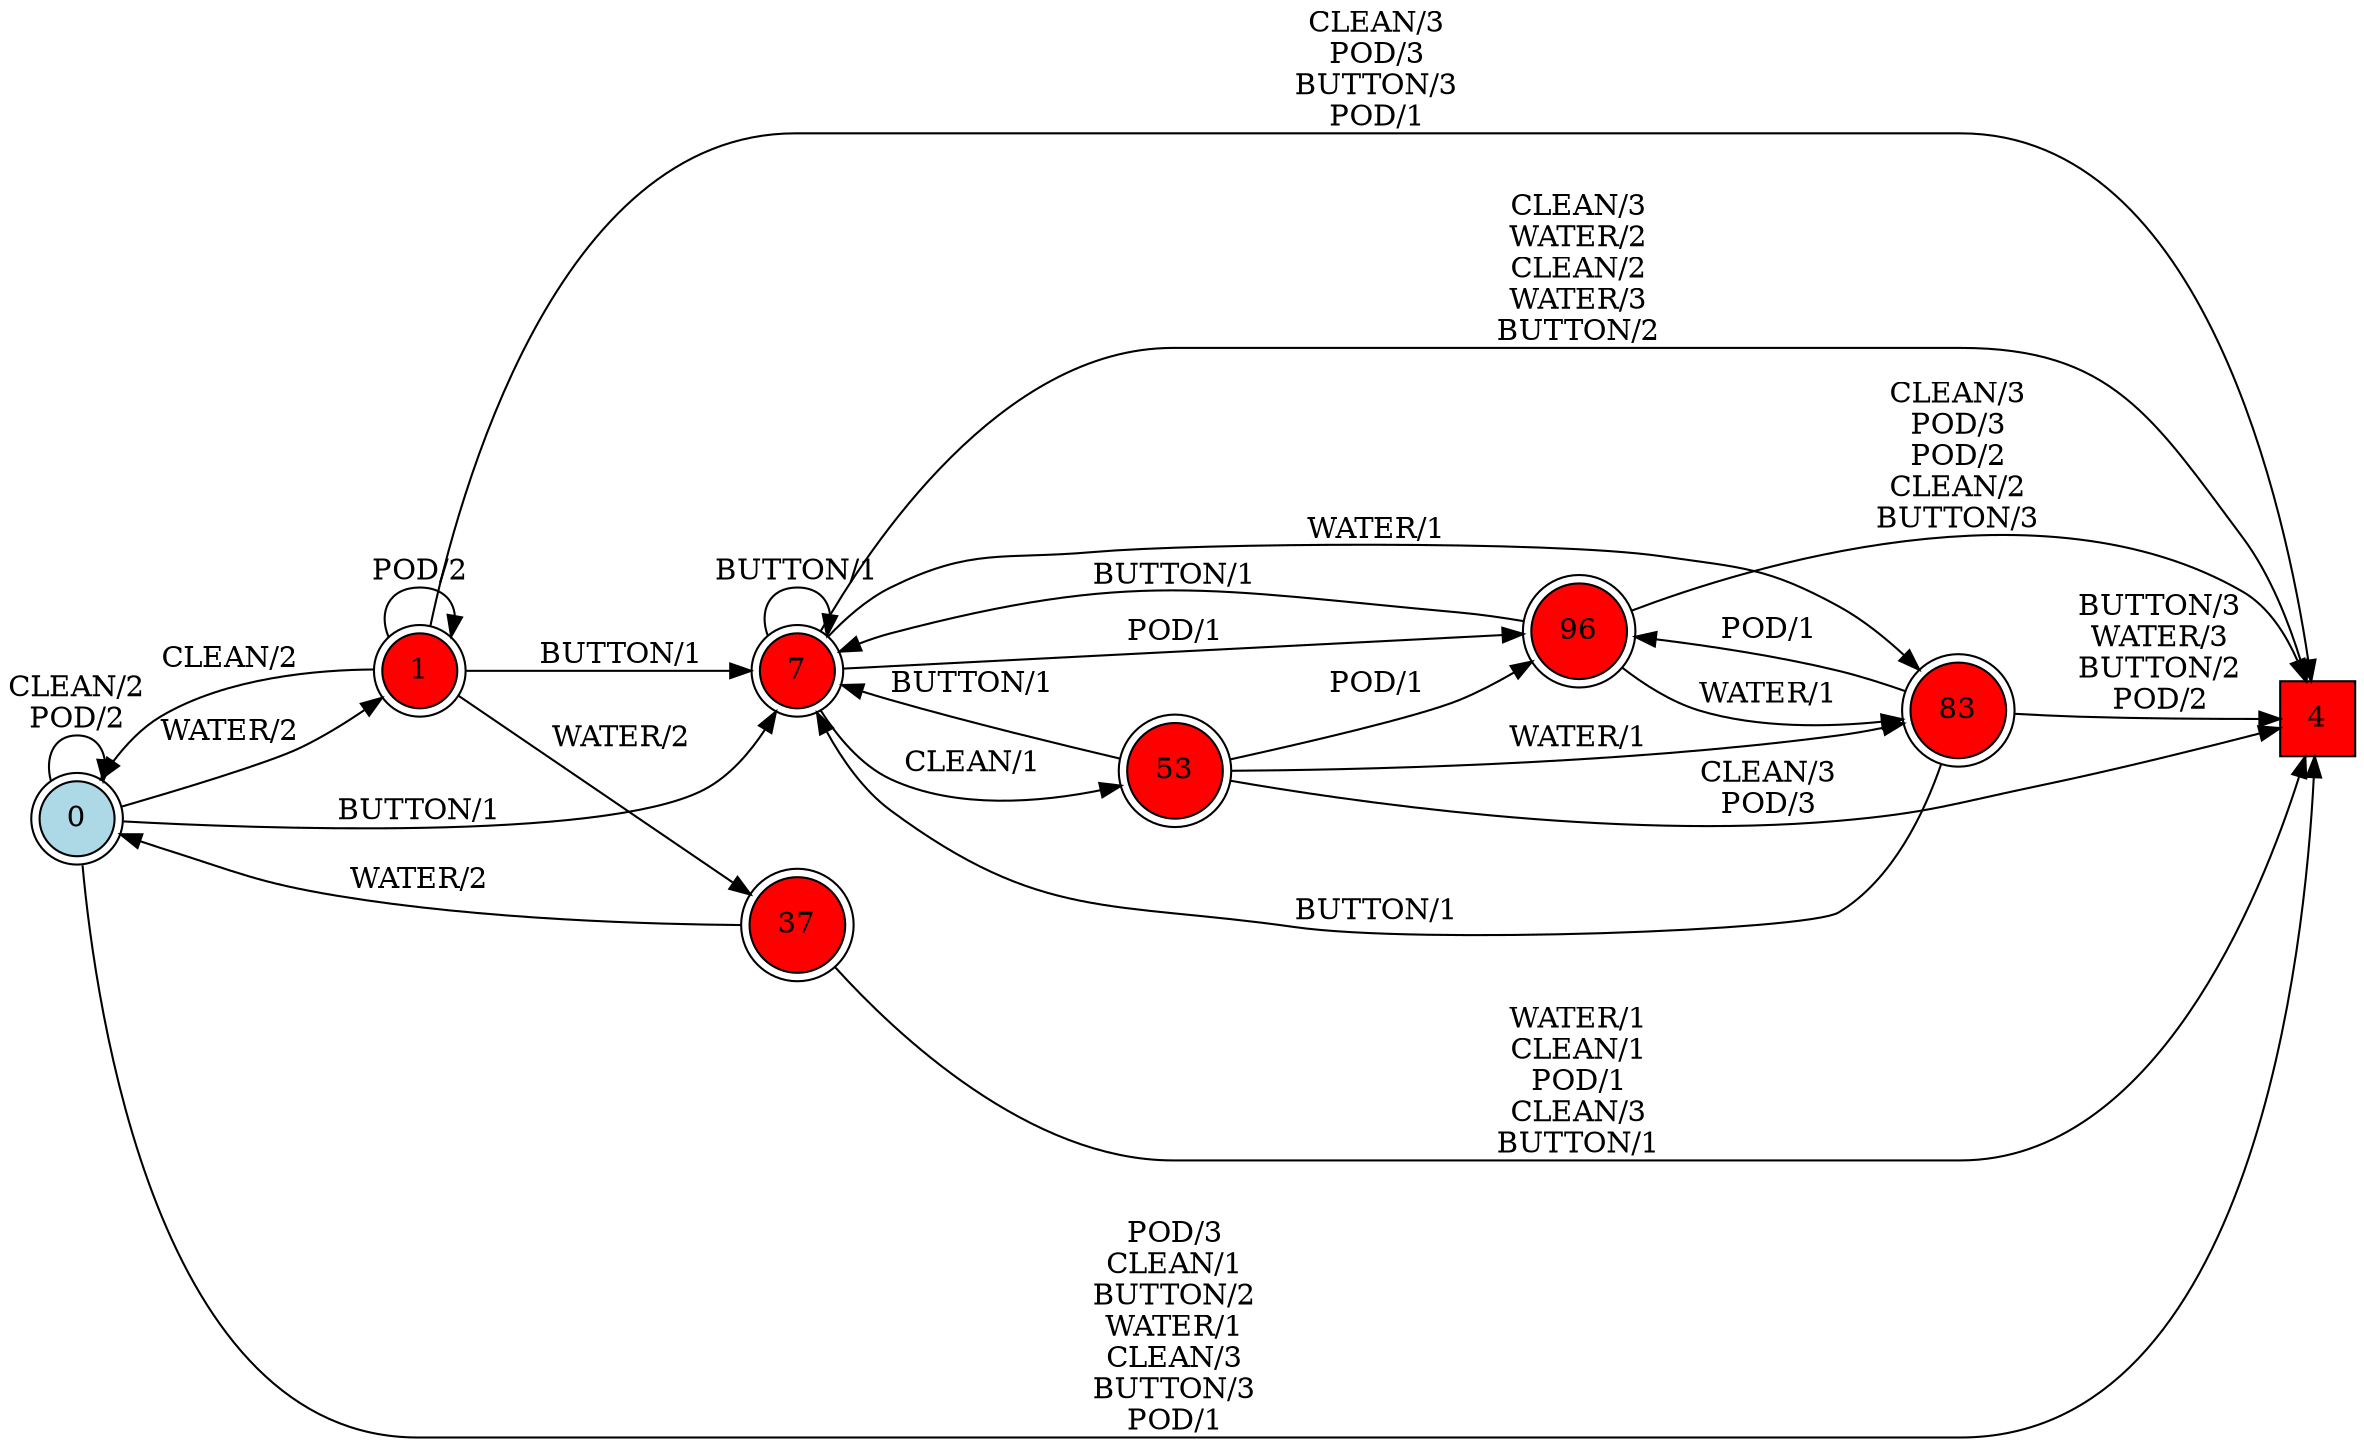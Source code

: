 digraph G {
  rankdir=LR;
  node [shape=circle, style=filled, fillcolor=white];
  "0" [isInitial=True, fillcolor=lightblue, shape=doublecircle];
  "1" [fillcolor=red, shape=doublecircle];
  "4" [fillcolor=red, shape=square];
  "7" [fillcolor=red, shape=doublecircle];
  "37" [fillcolor=red, shape=doublecircle];
  "53" [fillcolor=red, shape=doublecircle];
  "83" [fillcolor=red, shape=doublecircle];
  "96" [fillcolor=red, shape=doublecircle];
  "0" -> "1" [label="WATER/2"];
  "0" -> "7" [label="BUTTON/1"];
  "0" -> "4" [label="POD/3\nCLEAN/1\nBUTTON/2\nWATER/1\nCLEAN/3\nBUTTON/3\nPOD/1"];
  "0" -> "0" [label="CLEAN/2\nPOD/2"];
  "1" -> "37" [label="WATER/2"];
  "1" -> "4" [label="CLEAN/3\nPOD/3\nBUTTON/3\nPOD/1"];
  "1" -> "0" [label="CLEAN/2"];
  "1" -> "1" [label="POD/2"];
  "1" -> "7" [label="BUTTON/1"];
  "7" -> "53" [label="CLEAN/1"];
  "7" -> "83" [label="WATER/1"];
  "7" -> "4" [label="CLEAN/3\nWATER/2\nCLEAN/2\nWATER/3\nBUTTON/2"];
  "7" -> "7" [label="BUTTON/1"];
  "7" -> "96" [label="POD/1"];
  "37" -> "4" [label="WATER/1\nCLEAN/1\nPOD/1\nCLEAN/3\nBUTTON/1"];
  "37" -> "0" [label="WATER/2"];
  "53" -> "4" [label="CLEAN/3\nPOD/3"];
  "53" -> "83" [label="WATER/1"];
  "53" -> "96" [label="POD/1"];
  "53" -> "7" [label="BUTTON/1"];
  "83" -> "4" [label="BUTTON/3\nWATER/3\nBUTTON/2\nPOD/2"];
  "83" -> "96" [label="POD/1"];
  "83" -> "7" [label="BUTTON/1"];
  "96" -> "4" [label="CLEAN/3\nPOD/3\nPOD/2\nCLEAN/2\nBUTTON/3"];
  "96" -> "7" [label="BUTTON/1"];
  "96" -> "83" [label="WATER/1"];
}